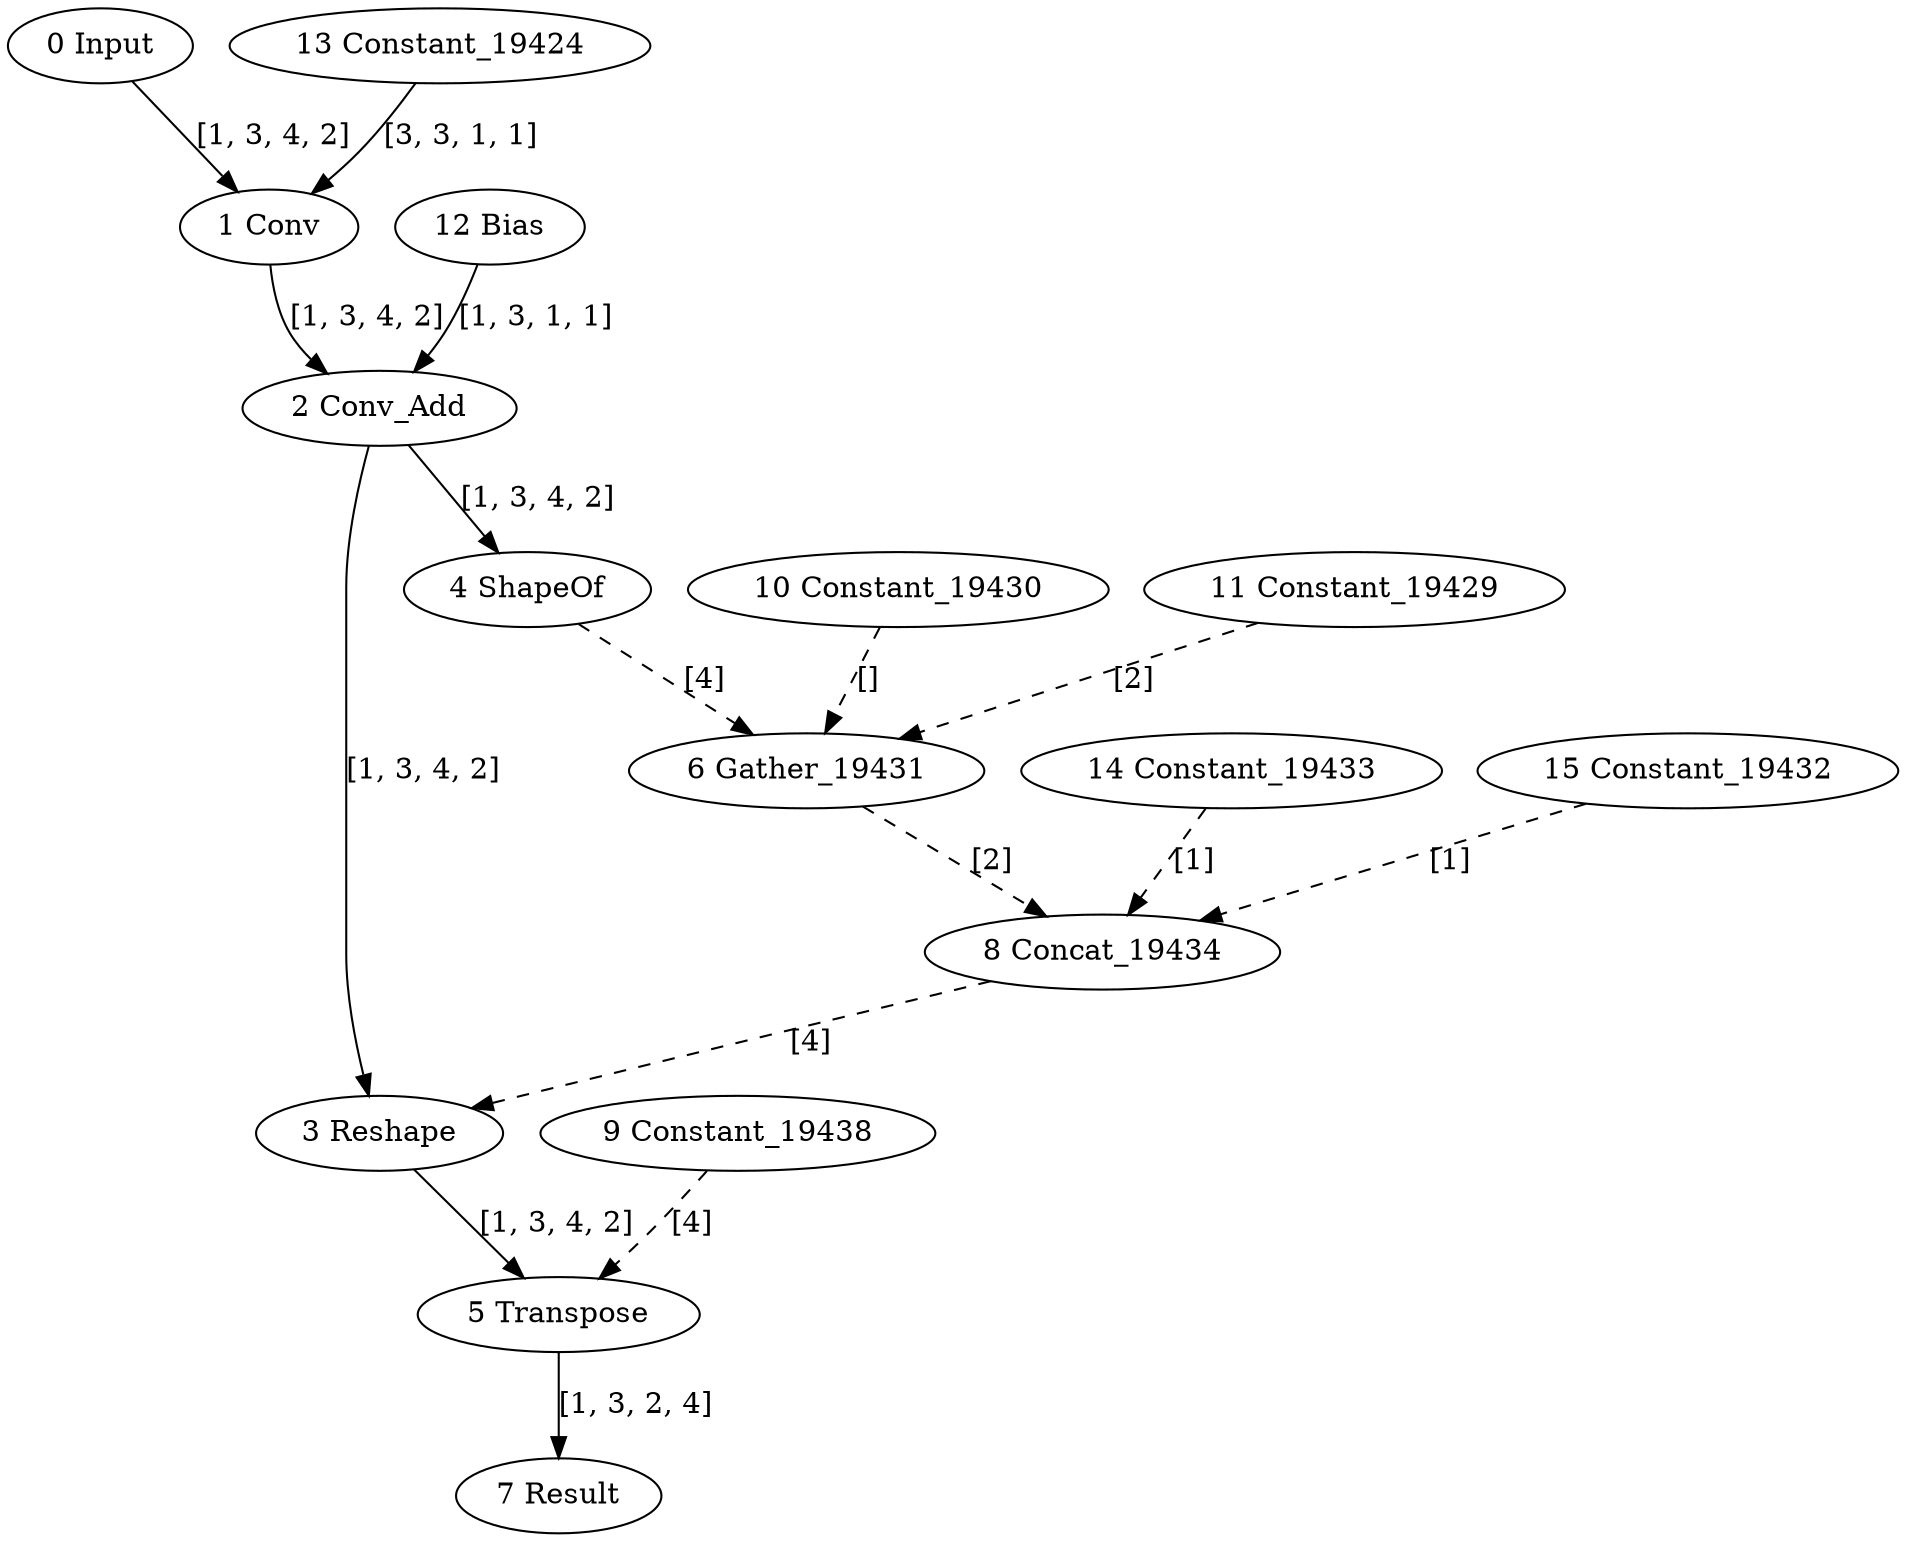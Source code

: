 strict digraph  {
"0 Input" [id=0, type=Parameter];
"1 Conv" [id=1, type=Convolution];
"2 Conv_Add" [id=2, type=Add];
"3 Reshape" [id=3, type=Reshape];
"4 ShapeOf" [id=4, type=ShapeOf];
"5 Transpose" [id=5, type=Transpose];
"6 Gather_19431" [id=6, type=Gather];
"7 Result" [id=7, type=Result];
"8 Concat_19434" [id=8, type=Concat];
"9 Constant_19438" [id=9, type=Constant];
"10 Constant_19430" [id=10, type=Constant];
"11 Constant_19429" [id=11, type=Constant];
"12 Bias" [id=12, type=Constant];
"13 Constant_19424" [id=13, type=Constant];
"14 Constant_19433" [id=14, type=Constant];
"15 Constant_19432" [id=15, type=Constant];
"0 Input" -> "1 Conv"  [label="[1, 3, 4, 2]", style=solid];
"1 Conv" -> "2 Conv_Add"  [label="[1, 3, 4, 2]", style=solid];
"2 Conv_Add" -> "3 Reshape"  [label="[1, 3, 4, 2]", style=solid];
"2 Conv_Add" -> "4 ShapeOf"  [label="[1, 3, 4, 2]", style=solid];
"3 Reshape" -> "5 Transpose"  [label="[1, 3, 4, 2]", style=solid];
"4 ShapeOf" -> "6 Gather_19431"  [label="[4]", style=dashed];
"5 Transpose" -> "7 Result"  [label="[1, 3, 2, 4]", style=solid];
"6 Gather_19431" -> "8 Concat_19434"  [label="[2]", style=dashed];
"8 Concat_19434" -> "3 Reshape"  [label="[4]", style=dashed];
"9 Constant_19438" -> "5 Transpose"  [label="[4]", style=dashed];
"10 Constant_19430" -> "6 Gather_19431"  [label="[]", style=dashed];
"11 Constant_19429" -> "6 Gather_19431"  [label="[2]", style=dashed];
"12 Bias" -> "2 Conv_Add"  [label="[1, 3, 1, 1]", style=solid];
"13 Constant_19424" -> "1 Conv"  [label="[3, 3, 1, 1]", style=solid];
"14 Constant_19433" -> "8 Concat_19434"  [label="[1]", style=dashed];
"15 Constant_19432" -> "8 Concat_19434"  [label="[1]", style=dashed];
}
